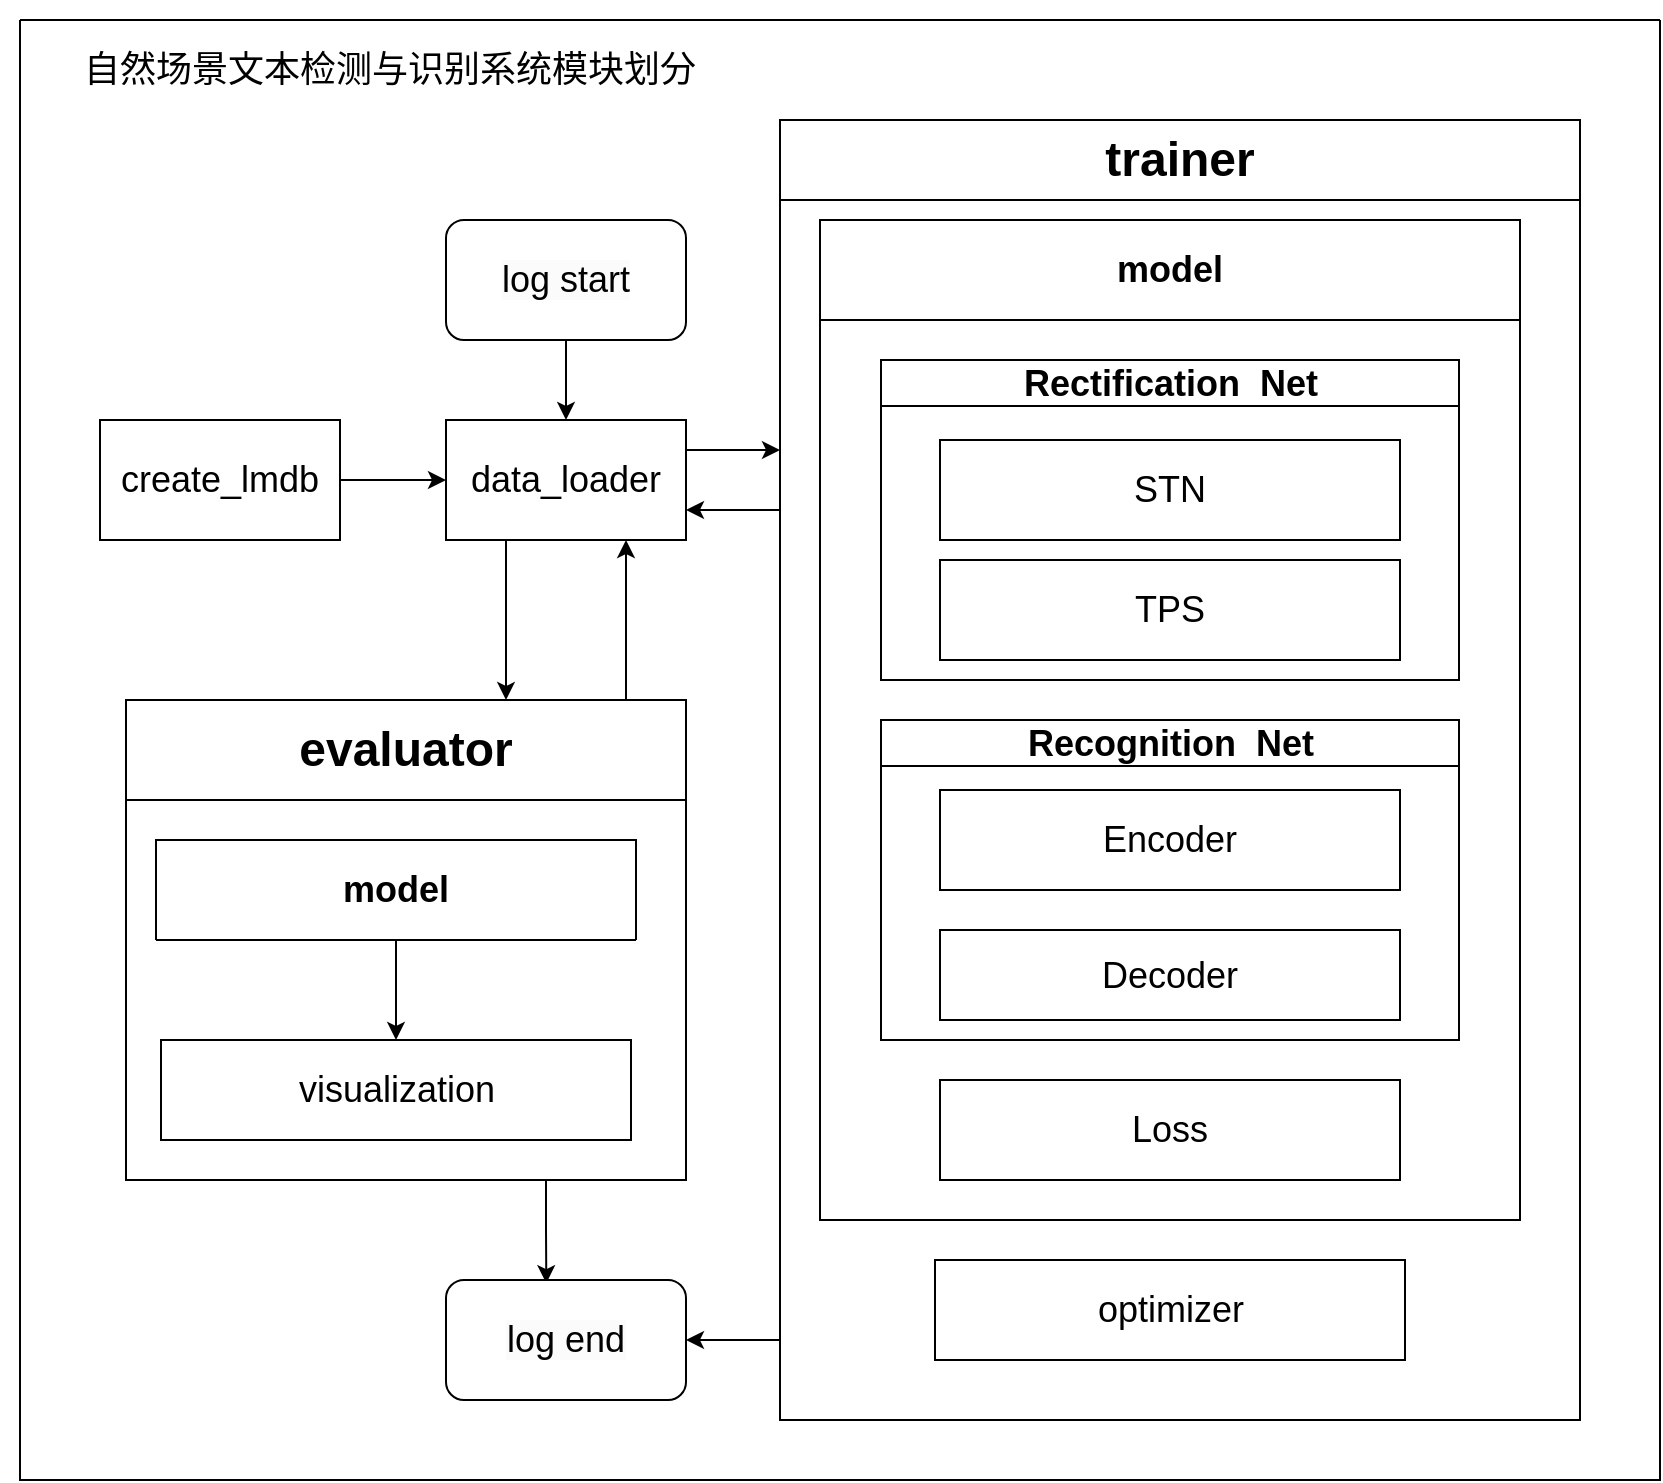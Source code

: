<mxfile version="21.3.0" type="github">
  <diagram name="第 1 页" id="63xG8dQX-1LyPMiOhvoZ">
    <mxGraphModel dx="1313" dy="606" grid="1" gridSize="10" guides="1" tooltips="1" connect="1" arrows="1" fold="1" page="1" pageScale="1" pageWidth="827" pageHeight="1169" math="0" shadow="0">
      <root>
        <mxCell id="0" />
        <mxCell id="1" parent="0" />
        <mxCell id="LHe_gEec7S0sbFfrbBlv-8" value="" style="swimlane;startSize=0;" parent="1" vertex="1">
          <mxGeometry x="140" y="20" width="820" height="730" as="geometry" />
        </mxCell>
        <mxCell id="52J3ArMfdQJycs5q9gfl-7" style="edgeStyle=orthogonalEdgeStyle;rounded=0;orthogonalLoop=1;jettySize=auto;html=1;exitX=1;exitY=0.25;exitDx=0;exitDy=0;" edge="1" parent="LHe_gEec7S0sbFfrbBlv-8" source="LHe_gEec7S0sbFfrbBlv-24">
          <mxGeometry relative="1" as="geometry">
            <mxPoint x="380" y="215" as="targetPoint" />
          </mxGeometry>
        </mxCell>
        <mxCell id="52J3ArMfdQJycs5q9gfl-34" style="edgeStyle=orthogonalEdgeStyle;rounded=0;orthogonalLoop=1;jettySize=auto;html=1;exitX=0.25;exitY=1;exitDx=0;exitDy=0;" edge="1" parent="LHe_gEec7S0sbFfrbBlv-8" source="LHe_gEec7S0sbFfrbBlv-24" target="52J3ArMfdQJycs5q9gfl-25">
          <mxGeometry relative="1" as="geometry">
            <Array as="points">
              <mxPoint x="243" y="320" />
              <mxPoint x="243" y="320" />
            </Array>
          </mxGeometry>
        </mxCell>
        <mxCell id="LHe_gEec7S0sbFfrbBlv-24" value="&lt;font style=&quot;font-size: 18px;&quot;&gt;data_loader&lt;/font&gt;" style="rounded=0;whiteSpace=wrap;html=1;" parent="LHe_gEec7S0sbFfrbBlv-8" vertex="1">
          <mxGeometry x="213" y="200" width="120" height="60" as="geometry" />
        </mxCell>
        <mxCell id="LHe_gEec7S0sbFfrbBlv-27" value="&lt;font style=&quot;font-size: 18px;&quot;&gt;自然场景文本检测与识别系统模块划分&lt;/font&gt;" style="text;html=1;strokeColor=none;fillColor=none;align=center;verticalAlign=middle;whiteSpace=wrap;rounded=0;" parent="LHe_gEec7S0sbFfrbBlv-8" vertex="1">
          <mxGeometry x="-10" y="-10" width="390" height="70" as="geometry" />
        </mxCell>
        <mxCell id="52J3ArMfdQJycs5q9gfl-1" value="" style="edgeStyle=orthogonalEdgeStyle;rounded=0;orthogonalLoop=1;jettySize=auto;html=1;" edge="1" parent="LHe_gEec7S0sbFfrbBlv-8" source="LHe_gEec7S0sbFfrbBlv-35" target="LHe_gEec7S0sbFfrbBlv-24">
          <mxGeometry relative="1" as="geometry" />
        </mxCell>
        <mxCell id="LHe_gEec7S0sbFfrbBlv-35" value="&lt;font style=&quot;font-size: 18px;&quot;&gt;create_lmdb&lt;/font&gt;" style="rounded=0;whiteSpace=wrap;html=1;" parent="LHe_gEec7S0sbFfrbBlv-8" vertex="1">
          <mxGeometry x="40" y="200" width="120" height="60" as="geometry" />
        </mxCell>
        <mxCell id="52J3ArMfdQJycs5q9gfl-3" value="" style="edgeStyle=orthogonalEdgeStyle;rounded=0;orthogonalLoop=1;jettySize=auto;html=1;" edge="1" parent="LHe_gEec7S0sbFfrbBlv-8" source="52J3ArMfdQJycs5q9gfl-2" target="LHe_gEec7S0sbFfrbBlv-24">
          <mxGeometry relative="1" as="geometry" />
        </mxCell>
        <mxCell id="52J3ArMfdQJycs5q9gfl-2" value="&lt;span style=&quot;color: rgb(0, 0, 0); font-family: Helvetica; font-size: 18px; font-style: normal; font-variant-ligatures: normal; font-variant-caps: normal; font-weight: 400; letter-spacing: normal; orphans: 2; text-align: center; text-indent: 0px; text-transform: none; widows: 2; word-spacing: 0px; -webkit-text-stroke-width: 0px; background-color: rgb(251, 251, 251); text-decoration-thickness: initial; text-decoration-style: initial; text-decoration-color: initial; float: none; display: inline !important;&quot;&gt;log start&lt;/span&gt;" style="rounded=1;whiteSpace=wrap;html=1;" vertex="1" parent="LHe_gEec7S0sbFfrbBlv-8">
          <mxGeometry x="213" y="100" width="120" height="60" as="geometry" />
        </mxCell>
        <mxCell id="52J3ArMfdQJycs5q9gfl-10" style="edgeStyle=orthogonalEdgeStyle;rounded=0;orthogonalLoop=1;jettySize=auto;html=1;entryX=1;entryY=0.75;entryDx=0;entryDy=0;" edge="1" parent="LHe_gEec7S0sbFfrbBlv-8" target="LHe_gEec7S0sbFfrbBlv-24">
          <mxGeometry relative="1" as="geometry">
            <mxPoint x="380" y="250" as="sourcePoint" />
            <Array as="points">
              <mxPoint x="380" y="245" />
            </Array>
          </mxGeometry>
        </mxCell>
        <mxCell id="52J3ArMfdQJycs5q9gfl-4" value="&lt;font style=&quot;font-size: 24px;&quot;&gt;trainer&lt;/font&gt;" style="swimlane;whiteSpace=wrap;html=1;startSize=40;" vertex="1" parent="LHe_gEec7S0sbFfrbBlv-8">
          <mxGeometry x="380" y="50" width="400" height="650" as="geometry">
            <mxRectangle x="380" y="50" width="120" height="40" as="alternateBounds" />
          </mxGeometry>
        </mxCell>
        <mxCell id="LHe_gEec7S0sbFfrbBlv-12" value="&lt;font style=&quot;font-size: 18px;&quot;&gt;model&lt;/font&gt;" style="swimlane;whiteSpace=wrap;html=1;startSize=50;" parent="52J3ArMfdQJycs5q9gfl-4" vertex="1">
          <mxGeometry x="20" y="50" width="350" height="500" as="geometry" />
        </mxCell>
        <mxCell id="LHe_gEec7S0sbFfrbBlv-30" value="&lt;font style=&quot;font-size: 18px;&quot;&gt;Rectification&amp;nbsp; Net&lt;/font&gt;" style="swimlane;whiteSpace=wrap;html=1;" parent="LHe_gEec7S0sbFfrbBlv-12" vertex="1">
          <mxGeometry x="30.5" y="70" width="289" height="160" as="geometry" />
        </mxCell>
        <mxCell id="LHe_gEec7S0sbFfrbBlv-19" value="&lt;font style=&quot;font-size: 18px;&quot;&gt;STN&lt;/font&gt;" style="rounded=0;whiteSpace=wrap;html=1;" parent="LHe_gEec7S0sbFfrbBlv-30" vertex="1">
          <mxGeometry x="29.5" y="40" width="230" height="50" as="geometry" />
        </mxCell>
        <mxCell id="LHe_gEec7S0sbFfrbBlv-20" value="&lt;font style=&quot;font-size: 18px;&quot;&gt;TPS&lt;/font&gt;" style="rounded=0;whiteSpace=wrap;html=1;" parent="LHe_gEec7S0sbFfrbBlv-30" vertex="1">
          <mxGeometry x="29.5" y="100" width="230" height="50" as="geometry" />
        </mxCell>
        <mxCell id="LHe_gEec7S0sbFfrbBlv-31" value="&lt;font style=&quot;font-size: 18px;&quot;&gt;Recognition&amp;nbsp; Net&lt;/font&gt;" style="swimlane;whiteSpace=wrap;html=1;" parent="LHe_gEec7S0sbFfrbBlv-12" vertex="1">
          <mxGeometry x="30.5" y="250" width="289" height="160" as="geometry" />
        </mxCell>
        <mxCell id="LHe_gEec7S0sbFfrbBlv-13" value="&lt;font style=&quot;font-size: 18px;&quot;&gt;Encoder&lt;/font&gt;" style="rounded=0;whiteSpace=wrap;html=1;" parent="LHe_gEec7S0sbFfrbBlv-31" vertex="1">
          <mxGeometry x="29.5" y="35" width="230" height="50" as="geometry" />
        </mxCell>
        <mxCell id="LHe_gEec7S0sbFfrbBlv-15" value="&lt;span style=&quot;font-size: 18px;&quot;&gt;Decoder&lt;/span&gt;" style="rounded=0;whiteSpace=wrap;html=1;" parent="LHe_gEec7S0sbFfrbBlv-31" vertex="1">
          <mxGeometry x="29.5" y="105" width="230" height="45" as="geometry" />
        </mxCell>
        <mxCell id="LHe_gEec7S0sbFfrbBlv-36" value="&lt;font style=&quot;font-size: 18px;&quot;&gt;Loss&lt;/font&gt;" style="rounded=0;whiteSpace=wrap;html=1;" parent="LHe_gEec7S0sbFfrbBlv-12" vertex="1">
          <mxGeometry x="60" y="430" width="230" height="50" as="geometry" />
        </mxCell>
        <mxCell id="52J3ArMfdQJycs5q9gfl-5" value="&lt;span style=&quot;font-size: 18px;&quot;&gt;optimizer&lt;/span&gt;" style="rounded=0;whiteSpace=wrap;html=1;" vertex="1" parent="52J3ArMfdQJycs5q9gfl-4">
          <mxGeometry x="77.5" y="570" width="235" height="50" as="geometry" />
        </mxCell>
        <mxCell id="52J3ArMfdQJycs5q9gfl-38" style="edgeStyle=orthogonalEdgeStyle;rounded=0;orthogonalLoop=1;jettySize=auto;html=1;exitX=0.75;exitY=0;exitDx=0;exitDy=0;entryX=0.75;entryY=1;entryDx=0;entryDy=0;" edge="1" parent="LHe_gEec7S0sbFfrbBlv-8" source="52J3ArMfdQJycs5q9gfl-25" target="LHe_gEec7S0sbFfrbBlv-24">
          <mxGeometry relative="1" as="geometry">
            <Array as="points">
              <mxPoint x="303" y="340" />
            </Array>
          </mxGeometry>
        </mxCell>
        <mxCell id="52J3ArMfdQJycs5q9gfl-40" style="edgeStyle=orthogonalEdgeStyle;rounded=0;orthogonalLoop=1;jettySize=auto;html=1;exitX=0.75;exitY=1;exitDx=0;exitDy=0;entryX=0.418;entryY=0.027;entryDx=0;entryDy=0;entryPerimeter=0;" edge="1" parent="LHe_gEec7S0sbFfrbBlv-8" source="52J3ArMfdQJycs5q9gfl-25" target="52J3ArMfdQJycs5q9gfl-39">
          <mxGeometry relative="1" as="geometry" />
        </mxCell>
        <mxCell id="52J3ArMfdQJycs5q9gfl-25" value="&lt;font style=&quot;font-size: 24px;&quot;&gt;evaluator&lt;/font&gt;" style="swimlane;whiteSpace=wrap;html=1;startSize=50;" vertex="1" parent="LHe_gEec7S0sbFfrbBlv-8">
          <mxGeometry x="53" y="340" width="280" height="240" as="geometry" />
        </mxCell>
        <mxCell id="52J3ArMfdQJycs5q9gfl-36" value="" style="edgeStyle=orthogonalEdgeStyle;rounded=0;orthogonalLoop=1;jettySize=auto;html=1;" edge="1" parent="52J3ArMfdQJycs5q9gfl-25" source="52J3ArMfdQJycs5q9gfl-26" target="52J3ArMfdQJycs5q9gfl-35">
          <mxGeometry relative="1" as="geometry" />
        </mxCell>
        <mxCell id="52J3ArMfdQJycs5q9gfl-26" value="&lt;font style=&quot;font-size: 18px;&quot;&gt;model&lt;/font&gt;" style="swimlane;whiteSpace=wrap;html=1;startSize=50;" vertex="1" collapsed="1" parent="52J3ArMfdQJycs5q9gfl-25">
          <mxGeometry x="15" y="70" width="240" height="50" as="geometry">
            <mxRectangle x="37.5" y="60" width="350" height="500" as="alternateBounds" />
          </mxGeometry>
        </mxCell>
        <mxCell id="52J3ArMfdQJycs5q9gfl-27" value="&lt;font style=&quot;font-size: 18px;&quot;&gt;Rectification&amp;nbsp; Net&lt;/font&gt;" style="swimlane;whiteSpace=wrap;html=1;" vertex="1" parent="52J3ArMfdQJycs5q9gfl-26">
          <mxGeometry x="30.5" y="70" width="289" height="160" as="geometry" />
        </mxCell>
        <mxCell id="52J3ArMfdQJycs5q9gfl-28" value="&lt;font style=&quot;font-size: 18px;&quot;&gt;STN&lt;/font&gt;" style="rounded=0;whiteSpace=wrap;html=1;" vertex="1" parent="52J3ArMfdQJycs5q9gfl-27">
          <mxGeometry x="29.5" y="40" width="230" height="50" as="geometry" />
        </mxCell>
        <mxCell id="52J3ArMfdQJycs5q9gfl-29" value="&lt;font style=&quot;font-size: 18px;&quot;&gt;TPS&lt;/font&gt;" style="rounded=0;whiteSpace=wrap;html=1;" vertex="1" parent="52J3ArMfdQJycs5q9gfl-27">
          <mxGeometry x="29.5" y="100" width="230" height="50" as="geometry" />
        </mxCell>
        <mxCell id="52J3ArMfdQJycs5q9gfl-30" value="&lt;font style=&quot;font-size: 18px;&quot;&gt;Recognition&amp;nbsp; Net&lt;/font&gt;" style="swimlane;whiteSpace=wrap;html=1;" vertex="1" parent="52J3ArMfdQJycs5q9gfl-26">
          <mxGeometry x="30.5" y="250" width="289" height="160" as="geometry" />
        </mxCell>
        <mxCell id="52J3ArMfdQJycs5q9gfl-31" value="&lt;font style=&quot;font-size: 18px;&quot;&gt;Encoder&lt;/font&gt;" style="rounded=0;whiteSpace=wrap;html=1;" vertex="1" parent="52J3ArMfdQJycs5q9gfl-30">
          <mxGeometry x="29.5" y="35" width="230" height="50" as="geometry" />
        </mxCell>
        <mxCell id="52J3ArMfdQJycs5q9gfl-32" value="&lt;span style=&quot;font-size: 18px;&quot;&gt;Decoder&lt;/span&gt;" style="rounded=0;whiteSpace=wrap;html=1;" vertex="1" parent="52J3ArMfdQJycs5q9gfl-30">
          <mxGeometry x="29.5" y="105" width="230" height="45" as="geometry" />
        </mxCell>
        <mxCell id="52J3ArMfdQJycs5q9gfl-33" value="&lt;font style=&quot;font-size: 18px;&quot;&gt;Loss&lt;/font&gt;" style="rounded=0;whiteSpace=wrap;html=1;" vertex="1" parent="52J3ArMfdQJycs5q9gfl-26">
          <mxGeometry x="60" y="430" width="230" height="50" as="geometry" />
        </mxCell>
        <mxCell id="52J3ArMfdQJycs5q9gfl-35" value="&lt;font style=&quot;font-size: 18px;&quot;&gt;visualization&lt;/font&gt;" style="rounded=0;whiteSpace=wrap;html=1;" vertex="1" parent="52J3ArMfdQJycs5q9gfl-25">
          <mxGeometry x="17.5" y="170" width="235" height="50" as="geometry" />
        </mxCell>
        <mxCell id="52J3ArMfdQJycs5q9gfl-41" style="edgeStyle=orthogonalEdgeStyle;rounded=0;orthogonalLoop=1;jettySize=auto;html=1;entryX=1;entryY=0.5;entryDx=0;entryDy=0;" edge="1" parent="LHe_gEec7S0sbFfrbBlv-8" target="52J3ArMfdQJycs5q9gfl-39">
          <mxGeometry relative="1" as="geometry">
            <mxPoint x="380" y="660.053" as="targetPoint" />
            <mxPoint x="380" y="660" as="sourcePoint" />
            <Array as="points">
              <mxPoint x="350" y="660" />
              <mxPoint x="350" y="660" />
            </Array>
          </mxGeometry>
        </mxCell>
        <mxCell id="52J3ArMfdQJycs5q9gfl-39" value="&lt;span style=&quot;color: rgb(0, 0, 0); font-family: Helvetica; font-size: 18px; font-style: normal; font-variant-ligatures: normal; font-variant-caps: normal; font-weight: 400; letter-spacing: normal; orphans: 2; text-align: center; text-indent: 0px; text-transform: none; widows: 2; word-spacing: 0px; -webkit-text-stroke-width: 0px; background-color: rgb(251, 251, 251); text-decoration-thickness: initial; text-decoration-style: initial; text-decoration-color: initial; float: none; display: inline !important;&quot;&gt;log end&lt;/span&gt;" style="rounded=1;whiteSpace=wrap;html=1;" vertex="1" parent="LHe_gEec7S0sbFfrbBlv-8">
          <mxGeometry x="213" y="630" width="120" height="60" as="geometry" />
        </mxCell>
      </root>
    </mxGraphModel>
  </diagram>
</mxfile>
